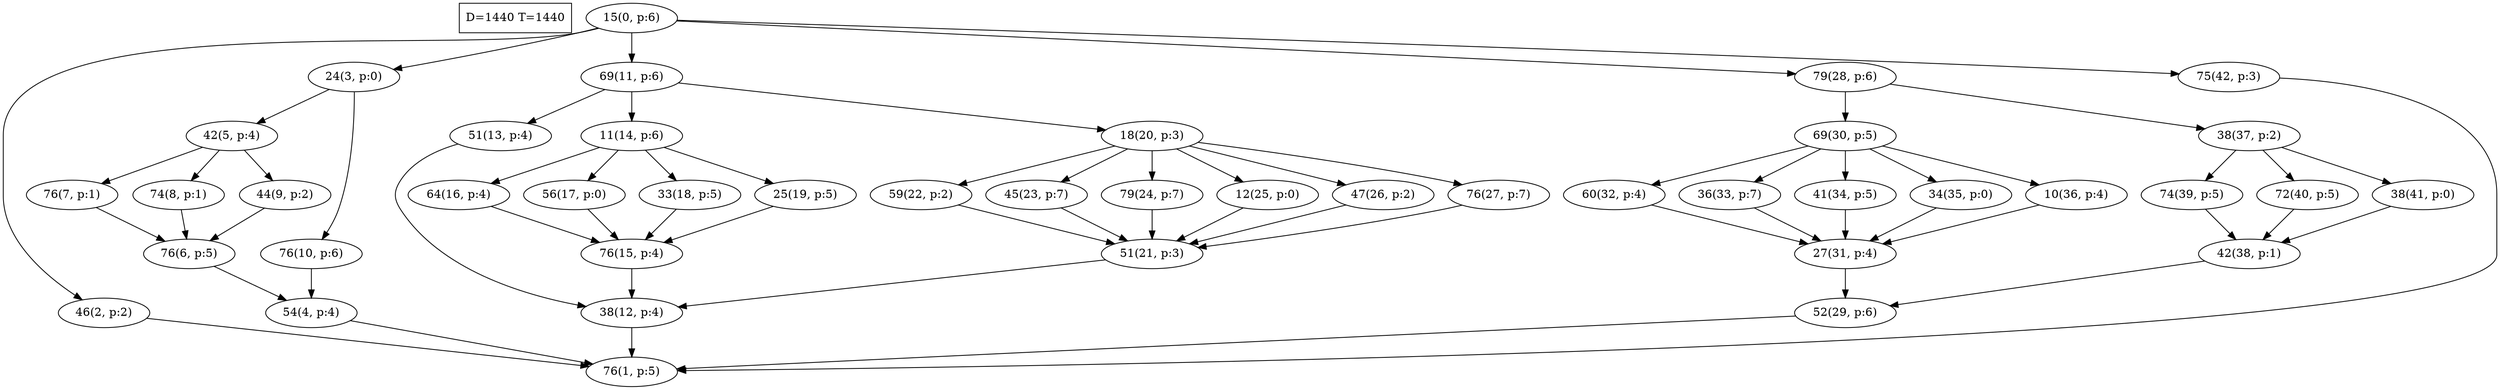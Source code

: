 digraph Task {
i [shape=box, label="D=1440 T=1440"]; 
0 [label="15(0, p:6)"];
1 [label="76(1, p:5)"];
2 [label="46(2, p:2)"];
3 [label="24(3, p:0)"];
4 [label="54(4, p:4)"];
5 [label="42(5, p:4)"];
6 [label="76(6, p:5)"];
7 [label="76(7, p:1)"];
8 [label="74(8, p:1)"];
9 [label="44(9, p:2)"];
10 [label="76(10, p:6)"];
11 [label="69(11, p:6)"];
12 [label="38(12, p:4)"];
13 [label="51(13, p:4)"];
14 [label="11(14, p:6)"];
15 [label="76(15, p:4)"];
16 [label="64(16, p:4)"];
17 [label="56(17, p:0)"];
18 [label="33(18, p:5)"];
19 [label="25(19, p:5)"];
20 [label="18(20, p:3)"];
21 [label="51(21, p:3)"];
22 [label="59(22, p:2)"];
23 [label="45(23, p:7)"];
24 [label="79(24, p:7)"];
25 [label="12(25, p:0)"];
26 [label="47(26, p:2)"];
27 [label="76(27, p:7)"];
28 [label="79(28, p:6)"];
29 [label="52(29, p:6)"];
30 [label="69(30, p:5)"];
31 [label="27(31, p:4)"];
32 [label="60(32, p:4)"];
33 [label="36(33, p:7)"];
34 [label="41(34, p:5)"];
35 [label="34(35, p:0)"];
36 [label="10(36, p:4)"];
37 [label="38(37, p:2)"];
38 [label="42(38, p:1)"];
39 [label="74(39, p:5)"];
40 [label="72(40, p:5)"];
41 [label="38(41, p:0)"];
42 [label="75(42, p:3)"];
0 -> 2;
0 -> 3;
0 -> 11;
0 -> 28;
0 -> 42;
2 -> 1;
3 -> 5;
3 -> 10;
4 -> 1;
5 -> 7;
5 -> 8;
5 -> 9;
6 -> 4;
7 -> 6;
8 -> 6;
9 -> 6;
10 -> 4;
11 -> 13;
11 -> 14;
11 -> 20;
12 -> 1;
13 -> 12;
14 -> 16;
14 -> 17;
14 -> 18;
14 -> 19;
15 -> 12;
16 -> 15;
17 -> 15;
18 -> 15;
19 -> 15;
20 -> 22;
20 -> 23;
20 -> 24;
20 -> 25;
20 -> 26;
20 -> 27;
21 -> 12;
22 -> 21;
23 -> 21;
24 -> 21;
25 -> 21;
26 -> 21;
27 -> 21;
28 -> 30;
28 -> 37;
29 -> 1;
30 -> 32;
30 -> 33;
30 -> 34;
30 -> 35;
30 -> 36;
31 -> 29;
32 -> 31;
33 -> 31;
34 -> 31;
35 -> 31;
36 -> 31;
37 -> 39;
37 -> 40;
37 -> 41;
38 -> 29;
39 -> 38;
40 -> 38;
41 -> 38;
42 -> 1;
}